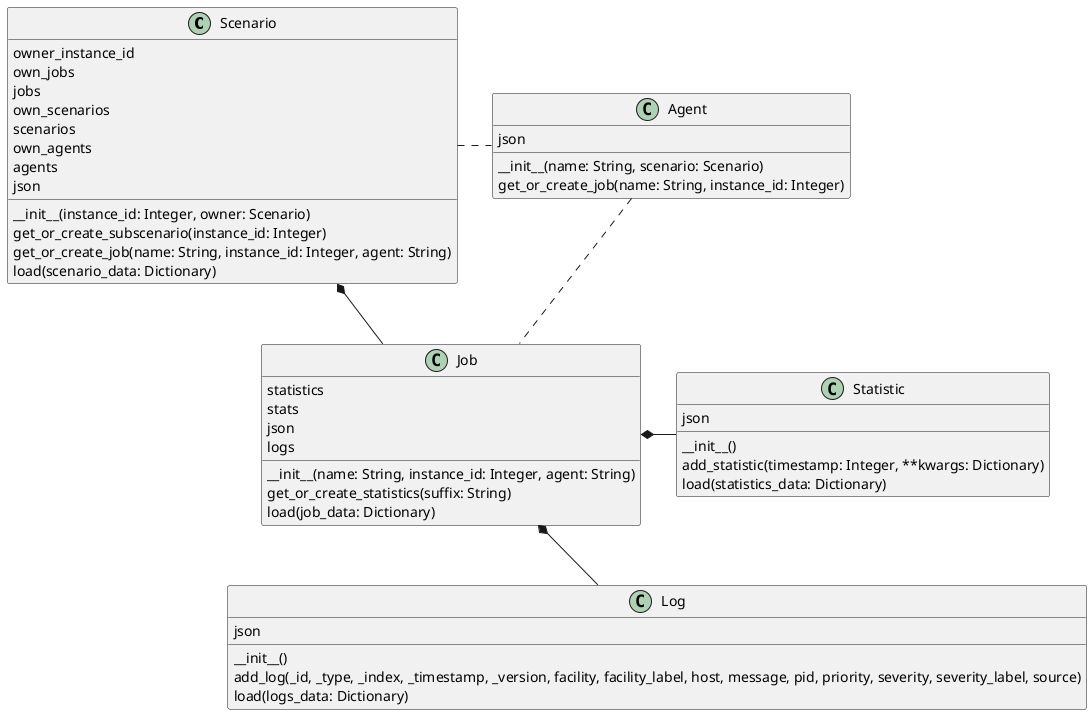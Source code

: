 @startuml

class Scenario {
  __init__(instance_id: Integer, owner: Scenario)
  get_or_create_subscenario(instance_id: Integer)
  get_or_create_job(name: String, instance_id: Integer, agent: String)
  owner_instance_id
  own_jobs
  jobs
  own_scenarios
  scenarios
  own_agents
  agents
  json
  load(scenario_data: Dictionary)
}

class Agent {
  __init__(name: String, scenario: Scenario)
  get_or_create_job(name: String, instance_id: Integer)
  json
}

class Job {
  __init__(name: String, instance_id: Integer, agent: String)
  get_or_create_statistics(suffix: String)
  statistics
  stats
  json
  logs
  load(job_data: Dictionary)
}

class Statistic {
  __init__()
  add_statistic(timestamp: Integer, **kwargs: Dictionary)
  json
  load(statistics_data: Dictionary)
}

class Log {
  __init__()
  add_log(_id, _type, _index, _timestamp, _version, facility, facility_label, host, message, pid, priority, severity, severity_label, source)
  json
  load(logs_data: Dictionary)
}

Scenario *- Job
Scenario . Agent
Agent .. Job
Job *- Statistic
Job *- Log
Statistic -[hidden]- Log

@enduml
